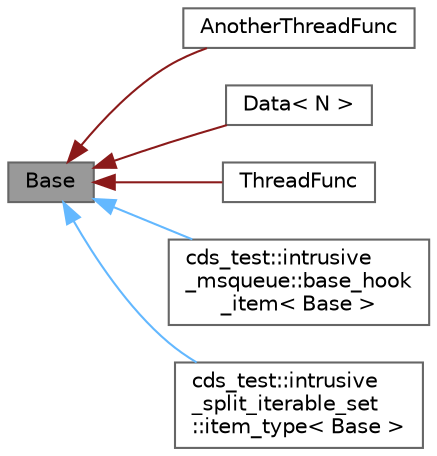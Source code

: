 digraph "Base"
{
 // LATEX_PDF_SIZE
  bgcolor="transparent";
  edge [fontname=Helvetica,fontsize=10,labelfontname=Helvetica,labelfontsize=10];
  node [fontname=Helvetica,fontsize=10,shape=box,height=0.2,width=0.4];
  rankdir="LR";
  Node1 [id="Node000001",label="Base",height=0.2,width=0.4,color="gray40", fillcolor="grey60", style="filled", fontcolor="black",tooltip=" "];
  Node1 -> Node2 [id="edge1_Node000001_Node000002",dir="back",color="firebrick4",style="solid",tooltip=" "];
  Node2 [id="Node000002",label="AnotherThreadFunc",height=0.2,width=0.4,color="gray40", fillcolor="white", style="filled",URL="$class_another_thread_func.html",tooltip=" "];
  Node1 -> Node3 [id="edge2_Node000001_Node000003",dir="back",color="firebrick4",style="solid",tooltip=" "];
  Node3 [id="Node000003",label="Data\< N \>",height=0.2,width=0.4,color="gray40", fillcolor="white", style="filled",URL="$class_data.html",tooltip=" "];
  Node1 -> Node4 [id="edge3_Node000001_Node000004",dir="back",color="firebrick4",style="solid",tooltip=" "];
  Node4 [id="Node000004",label="ThreadFunc",height=0.2,width=0.4,color="gray40", fillcolor="white", style="filled",URL="$class_thread_func.html",tooltip=" "];
  Node1 -> Node5 [id="edge4_Node000001_Node000005",dir="back",color="steelblue1",style="solid",tooltip=" "];
  Node5 [id="Node000005",label="cds_test::intrusive\l_msqueue::base_hook\l_item\< Base \>",height=0.2,width=0.4,color="gray40", fillcolor="white", style="filled",URL="$structcds__test_1_1intrusive__msqueue_1_1base__hook__item.html",tooltip=" "];
  Node1 -> Node6 [id="edge5_Node000001_Node000006",dir="back",color="steelblue1",style="solid",tooltip=" "];
  Node6 [id="Node000006",label="cds_test::intrusive\l_split_iterable_set\l::item_type\< Base \>",height=0.2,width=0.4,color="gray40", fillcolor="white", style="filled",URL="$structcds__test_1_1intrusive__split__iterable__set_1_1item__type.html",tooltip=" "];
}
